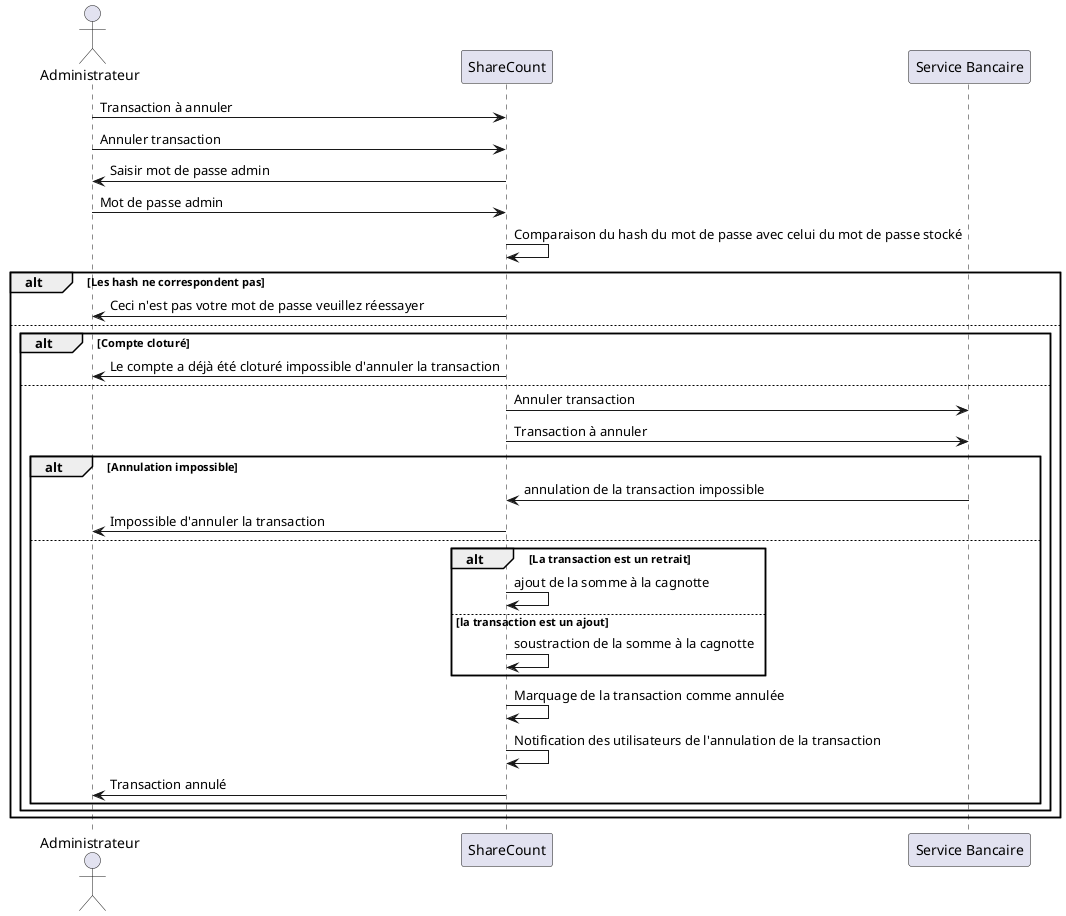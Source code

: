 @startuml
actor "Administrateur" as admin
participant ShareCount as sc
participant "Service Bancaire" as sb

'Les transactions déjà annulés ne peuvent pas être seletionné
admin 	-> 	sc : Transaction à annuler
admin 	-> 	sc : Annuler transaction
admin 	<- 	sc : Saisir mot de passe admin
admin 	-> 	sc : Mot de passe admin
sc 	->	sc : Comparaison du hash du mot de passe avec celui du mot de passe stocké
alt Les hash ne correspondent pas
admin 	<- 	sc : Ceci n'est pas votre mot de passe veuillez réessayer
else
alt Compte cloturé
admin 	<- 	sc : Le compte a déjà été cloturé impossible d'annuler la transaction
else
sc 	-> 	sb : Annuler transaction
sc 	-> 	sb : Transaction à annuler
alt Annulation impossible
sc 	<- 	sb : annulation de la transaction impossible
admin 	<- 	sc : Impossible d'annuler la transaction
else
alt La transaction est un retrait
sc -> sc : ajout de la somme à la cagnotte
else la transaction est un ajout
sc -> sc : soustraction de la somme à la cagnotte
end
sc 	-> 	sc : Marquage de la transaction comme annulée
sc 	-> 	sc : Notification des utilisateurs de l'annulation de la transaction
admin 	<- 	sc : Transaction annulé
end
end
end
@enduml